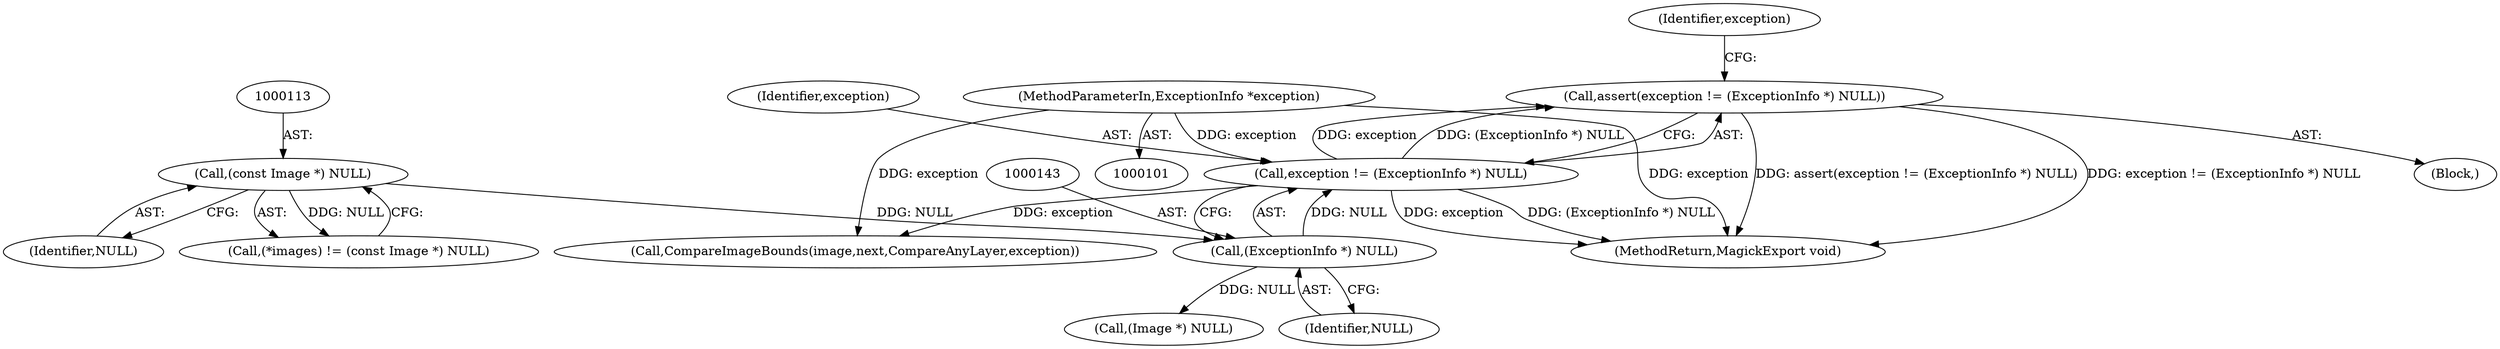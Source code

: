 digraph "0_ImageMagick6_4f31d78716ac94c85c244efcea368fea202e2ed4@API" {
"1000139" [label="(Call,assert(exception != (ExceptionInfo *) NULL))"];
"1000140" [label="(Call,exception != (ExceptionInfo *) NULL)"];
"1000103" [label="(MethodParameterIn,ExceptionInfo *exception)"];
"1000142" [label="(Call,(ExceptionInfo *) NULL)"];
"1000112" [label="(Call,(const Image *) NULL)"];
"1000148" [label="(Identifier,exception)"];
"1000114" [label="(Identifier,NULL)"];
"1000286" [label="(MethodReturn,MagickExport void)"];
"1000141" [label="(Identifier,exception)"];
"1000162" [label="(Call,(Image *) NULL)"];
"1000104" [label="(Block,)"];
"1000142" [label="(Call,(ExceptionInfo *) NULL)"];
"1000140" [label="(Call,exception != (ExceptionInfo *) NULL)"];
"1000103" [label="(MethodParameterIn,ExceptionInfo *exception)"];
"1000109" [label="(Call,(*images) != (const Image *) NULL)"];
"1000139" [label="(Call,assert(exception != (ExceptionInfo *) NULL))"];
"1000212" [label="(Call,CompareImageBounds(image,next,CompareAnyLayer,exception))"];
"1000112" [label="(Call,(const Image *) NULL)"];
"1000144" [label="(Identifier,NULL)"];
"1000139" -> "1000104"  [label="AST: "];
"1000139" -> "1000140"  [label="CFG: "];
"1000140" -> "1000139"  [label="AST: "];
"1000148" -> "1000139"  [label="CFG: "];
"1000139" -> "1000286"  [label="DDG: assert(exception != (ExceptionInfo *) NULL)"];
"1000139" -> "1000286"  [label="DDG: exception != (ExceptionInfo *) NULL"];
"1000140" -> "1000139"  [label="DDG: exception"];
"1000140" -> "1000139"  [label="DDG: (ExceptionInfo *) NULL"];
"1000140" -> "1000142"  [label="CFG: "];
"1000141" -> "1000140"  [label="AST: "];
"1000142" -> "1000140"  [label="AST: "];
"1000140" -> "1000286"  [label="DDG: (ExceptionInfo *) NULL"];
"1000140" -> "1000286"  [label="DDG: exception"];
"1000103" -> "1000140"  [label="DDG: exception"];
"1000142" -> "1000140"  [label="DDG: NULL"];
"1000140" -> "1000212"  [label="DDG: exception"];
"1000103" -> "1000101"  [label="AST: "];
"1000103" -> "1000286"  [label="DDG: exception"];
"1000103" -> "1000212"  [label="DDG: exception"];
"1000142" -> "1000144"  [label="CFG: "];
"1000143" -> "1000142"  [label="AST: "];
"1000144" -> "1000142"  [label="AST: "];
"1000112" -> "1000142"  [label="DDG: NULL"];
"1000142" -> "1000162"  [label="DDG: NULL"];
"1000112" -> "1000109"  [label="AST: "];
"1000112" -> "1000114"  [label="CFG: "];
"1000113" -> "1000112"  [label="AST: "];
"1000114" -> "1000112"  [label="AST: "];
"1000109" -> "1000112"  [label="CFG: "];
"1000112" -> "1000109"  [label="DDG: NULL"];
}

